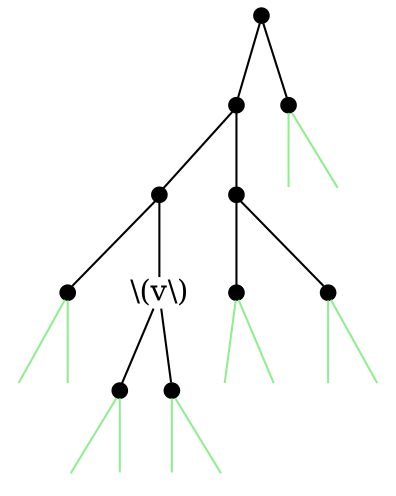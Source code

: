 graph {
	size="4,4"
	00 [label="" height=0.1 shape=circle style=filled fillcolor=black]
	01 [label="" height=0.1 shape=circle style=filled fillcolor=black]
	02 [label="" height=0.1 shape=circle style=filled fillcolor=black]
	03 [label="" height=0.1 shape=circle style=filled fillcolor=black]
	04 [label="" height=0.1 shape=circle style=filled fillcolor=black]
	05 [label="" height=0.1 shape=circle style=filled fillcolor=black]
	06 [label="" height=0.1 shape=circle style=filled fillcolor=black]
	07 [label="" height=0.1 shape=circle style=filled fillcolor=black]

	08 [label="" height=0.1 shape=circle style=filled fillcolor=black]
	09 [label="" height=0.1 shape=circle style=filled fillcolor=black]

	10 [label="" height=0.1 shape=circle style=invis]
	11 [label="" height=0.1 shape=circle style=invis]
	12 [label="" height=0.1 shape=circle style=invis]
	13 [label="" height=0.1 shape=circle style=invis]
	14 [label="" height=0.1 shape=circle style=invis]
	15 [label="" height=0.1 shape=circle style=invis]
	16 [label="" height=0.1 shape=circle style=invis]
	17 [label="" height=0.1 shape=circle style=invis]
	18 [label="" height=0.1 shape=circle style=invis]
	19 [label="" height=0.1 shape=circle style=invis]

	20 [label="" height=0.1 shape=circle style=invis]
	21 [label="" height=0.1 shape=circle style=invis]

	v [label="\\(v\\)" shape=plain]

    08 -- 00
    08 -- 09
    09 -- 20 [color=lightgreen]
    09 -- 21 [color=lightgreen]

    00 -- 01
    01 -- 02
    02 -- 10 [color=lightgreen]
    02 -- 11 [color=lightgreen]

    01 -- v
    v -- 03
    v -- 04
    03 -- 12 [color=lightgreen]
    03 -- 13 [color=lightgreen]
    04 -- 14 [color=lightgreen]
    04 -- 15 [color=lightgreen]

    00 -- 05
    05 -- 06
    05 -- 07
    06 -- 16 [color=lightgreen]
    06 -- 17 [color=lightgreen]
    07 -- 18 [color=lightgreen]
    07 -- 19 [color=lightgreen]
}
